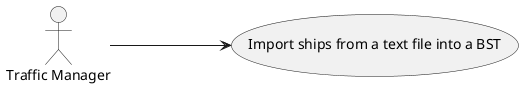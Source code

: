 @startuml
'https://plantuml.com/use-case-diagram

left to right direction

:Traffic Manager: as TM
(Import ships from a text file into a BST) as (Use)

TM ---> (Use)

@enduml